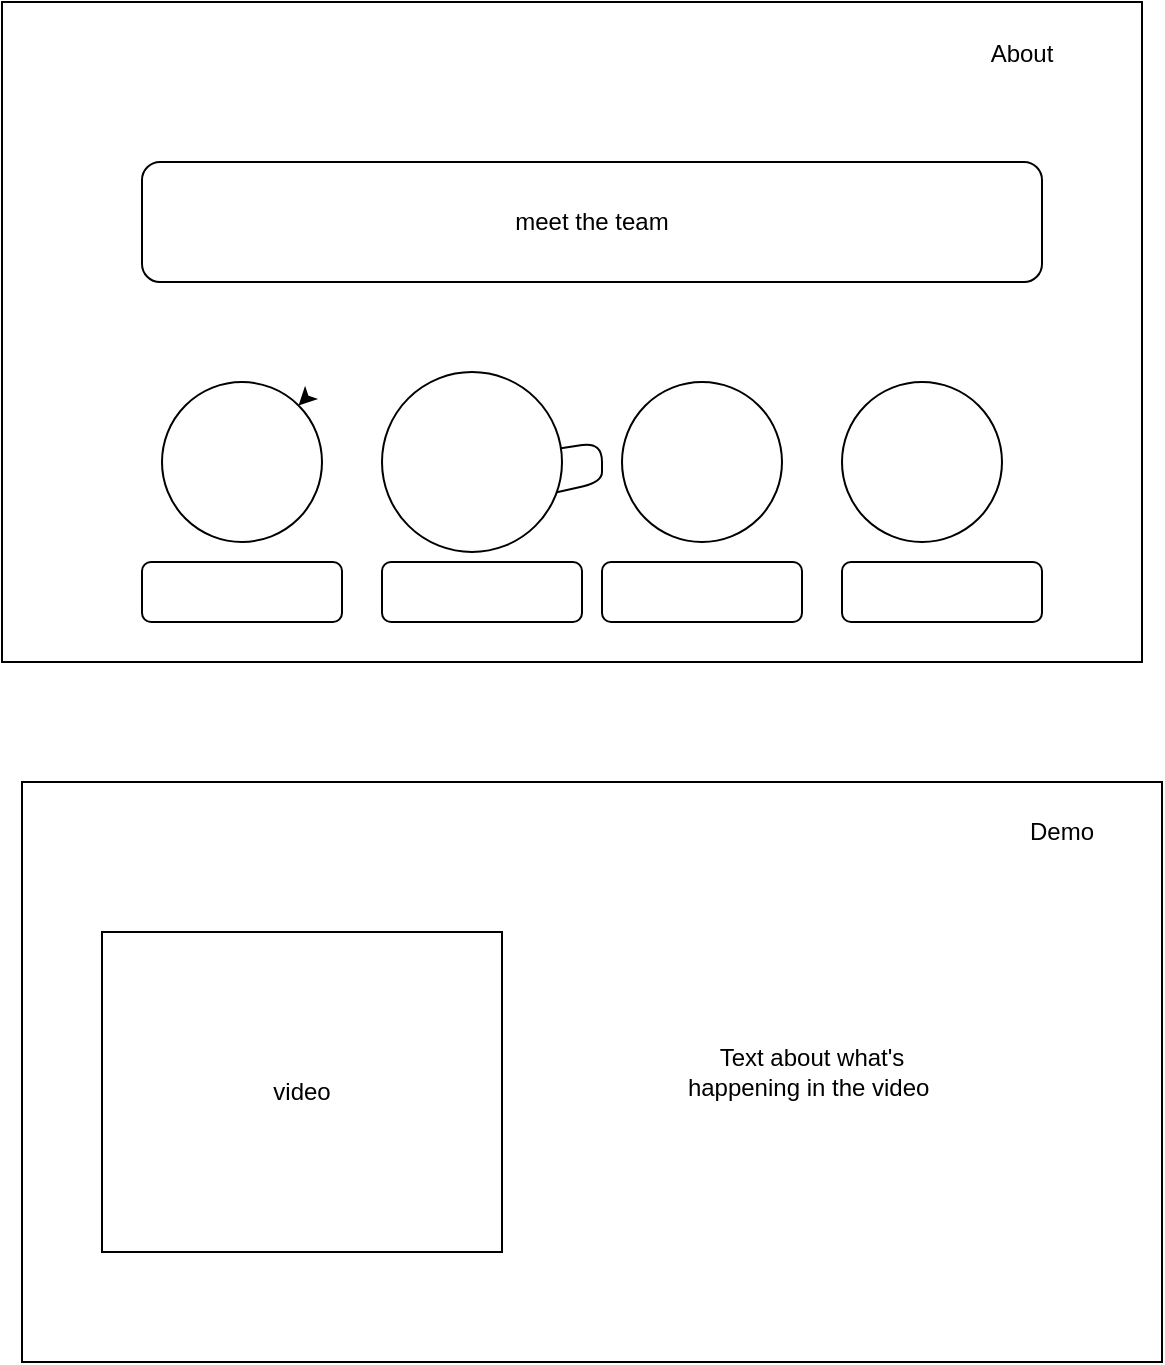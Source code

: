 <mxfile>
    <diagram id="O1pNvFTxjUp7KPDsmxi0" name="Page-1">
        <mxGraphModel dx="810" dy="421" grid="1" gridSize="10" guides="1" tooltips="1" connect="1" arrows="1" fold="1" page="1" pageScale="1" pageWidth="850" pageHeight="1100" math="0" shadow="0">
            <root>
                <mxCell id="0"/>
                <mxCell id="1" parent="0"/>
                <mxCell id="3" value="" style="rounded=0;whiteSpace=wrap;html=1;" vertex="1" parent="1">
                    <mxGeometry x="100" y="180" width="570" height="330" as="geometry"/>
                </mxCell>
                <mxCell id="4" value="" style="ellipse;whiteSpace=wrap;html=1;aspect=fixed;" vertex="1" parent="1">
                    <mxGeometry x="180" y="370" width="80" height="80" as="geometry"/>
                </mxCell>
                <mxCell id="ENty2V13G64CPtCuUzW_-14" style="edgeStyle=none;html=1;entryX=0;entryY=1;entryDx=0;entryDy=0;" edge="1" parent="1" source="5" target="5">
                    <mxGeometry relative="1" as="geometry"/>
                </mxCell>
                <mxCell id="5" value="" style="ellipse;whiteSpace=wrap;html=1;aspect=fixed;" vertex="1" parent="1">
                    <mxGeometry x="290" y="365" width="90" height="90" as="geometry"/>
                </mxCell>
                <mxCell id="6" value="" style="ellipse;whiteSpace=wrap;html=1;aspect=fixed;" vertex="1" parent="1">
                    <mxGeometry x="410" y="370" width="80" height="80" as="geometry"/>
                </mxCell>
                <mxCell id="7" value="" style="ellipse;whiteSpace=wrap;html=1;aspect=fixed;" vertex="1" parent="1">
                    <mxGeometry x="520" y="370" width="80" height="80" as="geometry"/>
                </mxCell>
                <mxCell id="8" value="" style="rounded=1;whiteSpace=wrap;html=1;" vertex="1" parent="1">
                    <mxGeometry x="170" y="460" width="100" height="30" as="geometry"/>
                </mxCell>
                <mxCell id="9" value="meet the team" style="rounded=1;whiteSpace=wrap;html=1;" vertex="1" parent="1">
                    <mxGeometry x="170" y="260" width="450" height="60" as="geometry"/>
                </mxCell>
                <mxCell id="10" value="" style="rounded=0;whiteSpace=wrap;html=1;" vertex="1" parent="1">
                    <mxGeometry x="110" y="570" width="570" height="290" as="geometry"/>
                </mxCell>
                <mxCell id="11" value="video" style="rounded=0;whiteSpace=wrap;html=1;" vertex="1" parent="1">
                    <mxGeometry x="150" y="645" width="200" height="160" as="geometry"/>
                </mxCell>
                <mxCell id="12" value="Text about what's happening in the video&amp;nbsp;" style="text;strokeColor=none;align=center;fillColor=none;html=1;verticalAlign=middle;whiteSpace=wrap;rounded=0;" vertex="1" parent="1">
                    <mxGeometry x="430" y="670" width="150" height="90" as="geometry"/>
                </mxCell>
                <mxCell id="13" value="About" style="text;strokeColor=none;align=center;fillColor=none;html=1;verticalAlign=middle;whiteSpace=wrap;rounded=0;" vertex="1" parent="1">
                    <mxGeometry x="580" y="191" width="60" height="30" as="geometry"/>
                </mxCell>
                <mxCell id="BodCtsx3VLXJPRB05ugP-13" value="Demo" style="text;strokeColor=none;align=center;fillColor=none;html=1;verticalAlign=middle;whiteSpace=wrap;rounded=0;" vertex="1" parent="1">
                    <mxGeometry x="600" y="580" width="60" height="30" as="geometry"/>
                </mxCell>
                <mxCell id="ENty2V13G64CPtCuUzW_-13" style="edgeStyle=none;html=1;" edge="1" parent="1" target="4">
                    <mxGeometry relative="1" as="geometry">
                        <mxPoint x="250" y="380" as="sourcePoint"/>
                    </mxGeometry>
                </mxCell>
                <mxCell id="ENty2V13G64CPtCuUzW_-15" value="" style="rounded=1;whiteSpace=wrap;html=1;" vertex="1" parent="1">
                    <mxGeometry x="290" y="460" width="100" height="30" as="geometry"/>
                </mxCell>
                <mxCell id="ENty2V13G64CPtCuUzW_-16" value="" style="rounded=1;whiteSpace=wrap;html=1;" vertex="1" parent="1">
                    <mxGeometry x="400" y="460" width="100" height="30" as="geometry"/>
                </mxCell>
                <mxCell id="ENty2V13G64CPtCuUzW_-17" value="" style="rounded=1;whiteSpace=wrap;html=1;" vertex="1" parent="1">
                    <mxGeometry x="520" y="460" width="100" height="30" as="geometry"/>
                </mxCell>
            </root>
        </mxGraphModel>
    </diagram>
    <diagram id="qAvmHm0Ci7tojH8WYbJJ" name="Page-2">
        <mxGraphModel dx="810" dy="421" grid="1" gridSize="10" guides="1" tooltips="1" connect="1" arrows="1" fold="1" page="1" pageScale="1" pageWidth="850" pageHeight="1100" math="0" shadow="0">
            <root>
                <mxCell id="0"/>
                <mxCell id="1" parent="0"/>
                <mxCell id="f_BLfsrinzQICQF7kKr4-1" value="" style="rounded=0;whiteSpace=wrap;html=1;" vertex="1" parent="1">
                    <mxGeometry x="160" y="130" width="510" height="380" as="geometry"/>
                </mxCell>
                <mxCell id="jO40XsxgkwocDC1KWnf5-1" value="Welcome to DoppleGaneger!&amp;nbsp;" style="text;strokeColor=none;align=center;fillColor=none;html=1;verticalAlign=middle;whiteSpace=wrap;rounded=0;" vertex="1" parent="1">
                    <mxGeometry x="357.5" y="280" width="115" height="80" as="geometry"/>
                </mxCell>
                <mxCell id="jO40XsxgkwocDC1KWnf5-3" value="" style="rounded=0;whiteSpace=wrap;html=1;" vertex="1" parent="1">
                    <mxGeometry x="160" y="580" width="510" height="300" as="geometry"/>
                </mxCell>
                <mxCell id="jO40XsxgkwocDC1KWnf5-4" value="Feedback!" style="text;strokeColor=none;align=center;fillColor=none;html=1;verticalAlign=middle;whiteSpace=wrap;rounded=0;" vertex="1" parent="1">
                    <mxGeometry x="550" y="600" width="90" height="40" as="geometry"/>
                </mxCell>
                <mxCell id="jO40XsxgkwocDC1KWnf5-5" value="Homepage" style="text;strokeColor=none;align=center;fillColor=none;html=1;verticalAlign=middle;whiteSpace=wrap;rounded=0;" vertex="1" parent="1">
                    <mxGeometry x="590" y="140" width="60" height="30" as="geometry"/>
                </mxCell>
                <mxCell id="jO40XsxgkwocDC1KWnf5-6" value="Have questions or feedback?&amp;nbsp;" style="rounded=0;whiteSpace=wrap;html=1;" vertex="1" parent="1">
                    <mxGeometry x="340" y="670" width="120" height="40" as="geometry"/>
                </mxCell>
                <mxCell id="jO40XsxgkwocDC1KWnf5-7" value="Email" style="rounded=0;whiteSpace=wrap;html=1;" vertex="1" parent="1">
                    <mxGeometry x="340" y="730" width="120" height="20" as="geometry"/>
                </mxCell>
                <mxCell id="jO40XsxgkwocDC1KWnf5-8" value="Feedback" style="rounded=0;whiteSpace=wrap;html=1;" vertex="1" parent="1">
                    <mxGeometry x="340" y="760" width="120" height="60" as="geometry"/>
                </mxCell>
            </root>
        </mxGraphModel>
    </diagram>
</mxfile>